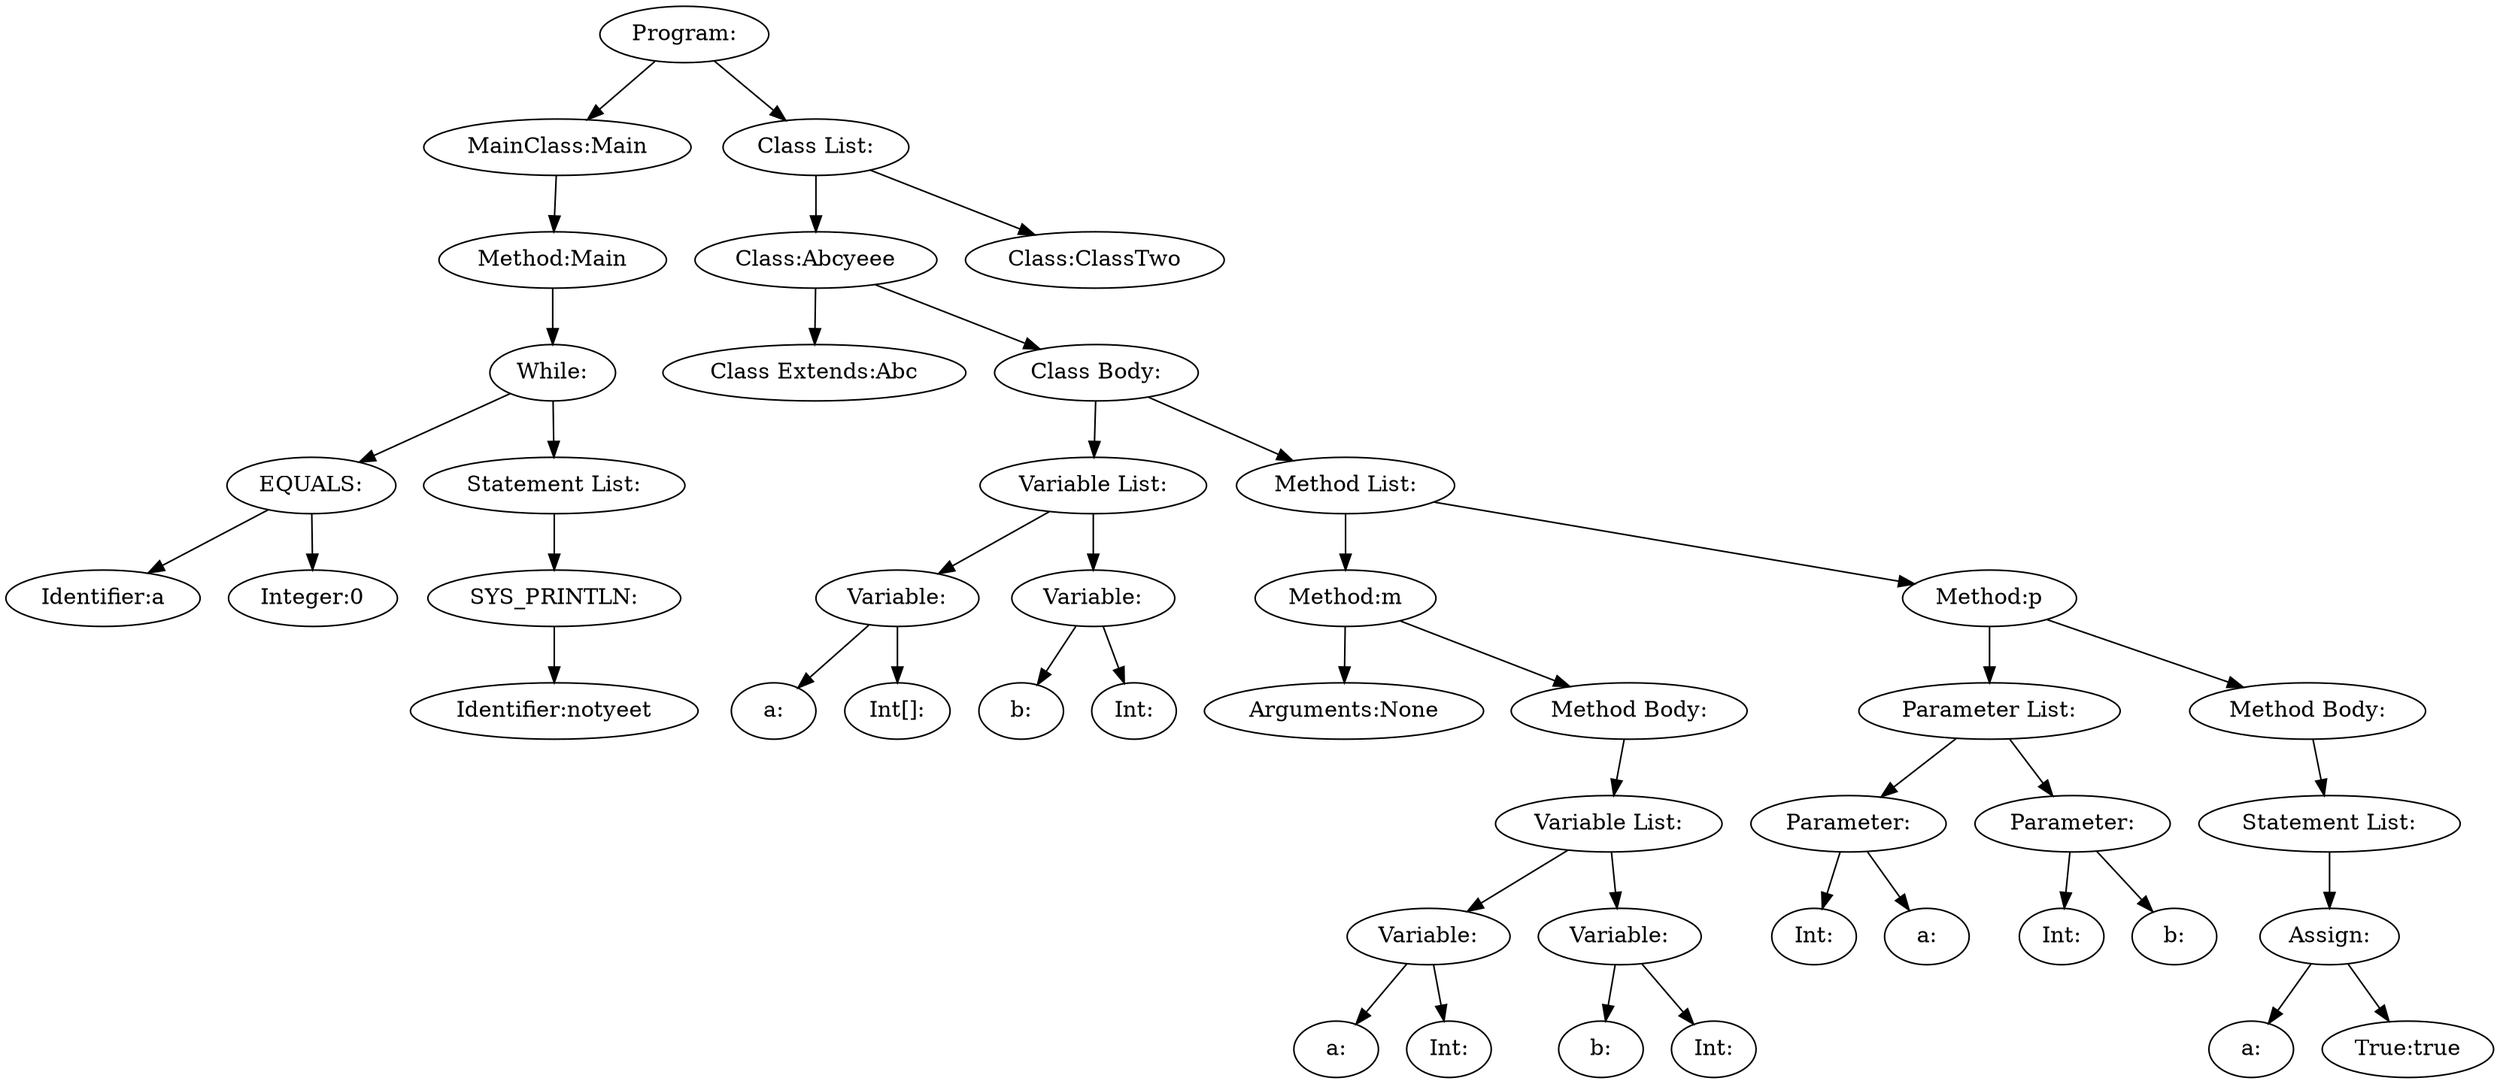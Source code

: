 digraph {
n0 [label="Program:"];
n1 [label="MainClass:Main"];
n2 [label="Method:Main"];
n3 [label="While:"];
n4 [label="EQUALS:"];
n5 [label="Identifier:a"];
n4 -> n5
n6 [label="Integer:0"];
n4 -> n6
n3 -> n4
n7 [label="Statement List:"];
n8 [label="SYS_PRINTLN:"];
n9 [label="Identifier:notyeet"];
n8 -> n9
n7 -> n8
n3 -> n7
n2 -> n3
n1 -> n2
n0 -> n1
n10 [label="Class List:"];
n11 [label="Class:Abcyeee"];
n12 [label="Class Extends:Abc"];
n11 -> n12
n13 [label="Class Body:"];
n14 [label="Variable List:"];
n15 [label="Variable:"];
n16 [label="a:"];
n15 -> n16
n17 [label="Int[]:"];
n15 -> n17
n14 -> n15
n18 [label="Variable:"];
n19 [label="b:"];
n18 -> n19
n20 [label="Int:"];
n18 -> n20
n14 -> n18
n13 -> n14
n21 [label="Method List:"];
n22 [label="Method:m"];
n23 [label="Arguments:None"];
n22 -> n23
n24 [label="Method Body:"];
n25 [label="Variable List:"];
n26 [label="Variable:"];
n27 [label="a:"];
n26 -> n27
n28 [label="Int:"];
n26 -> n28
n25 -> n26
n29 [label="Variable:"];
n30 [label="b:"];
n29 -> n30
n31 [label="Int:"];
n29 -> n31
n25 -> n29
n24 -> n25
n22 -> n24
n21 -> n22
n32 [label="Method:p"];
n33 [label="Parameter List:"];
n34 [label="Parameter:"];
n35 [label="Int:"];
n34 -> n35
n36 [label="a:"];
n34 -> n36
n33 -> n34
n37 [label="Parameter:"];
n38 [label="Int:"];
n37 -> n38
n39 [label="b:"];
n37 -> n39
n33 -> n37
n32 -> n33
n40 [label="Method Body:"];
n41 [label="Statement List:"];
n42 [label="Assign:"];
n43 [label="a:"];
n42 -> n43
n44 [label="True:true"];
n42 -> n44
n41 -> n42
n40 -> n41
n32 -> n40
n21 -> n32
n13 -> n21
n11 -> n13
n10 -> n11
n45 [label="Class:ClassTwo"];
n10 -> n45
n0 -> n10
}
